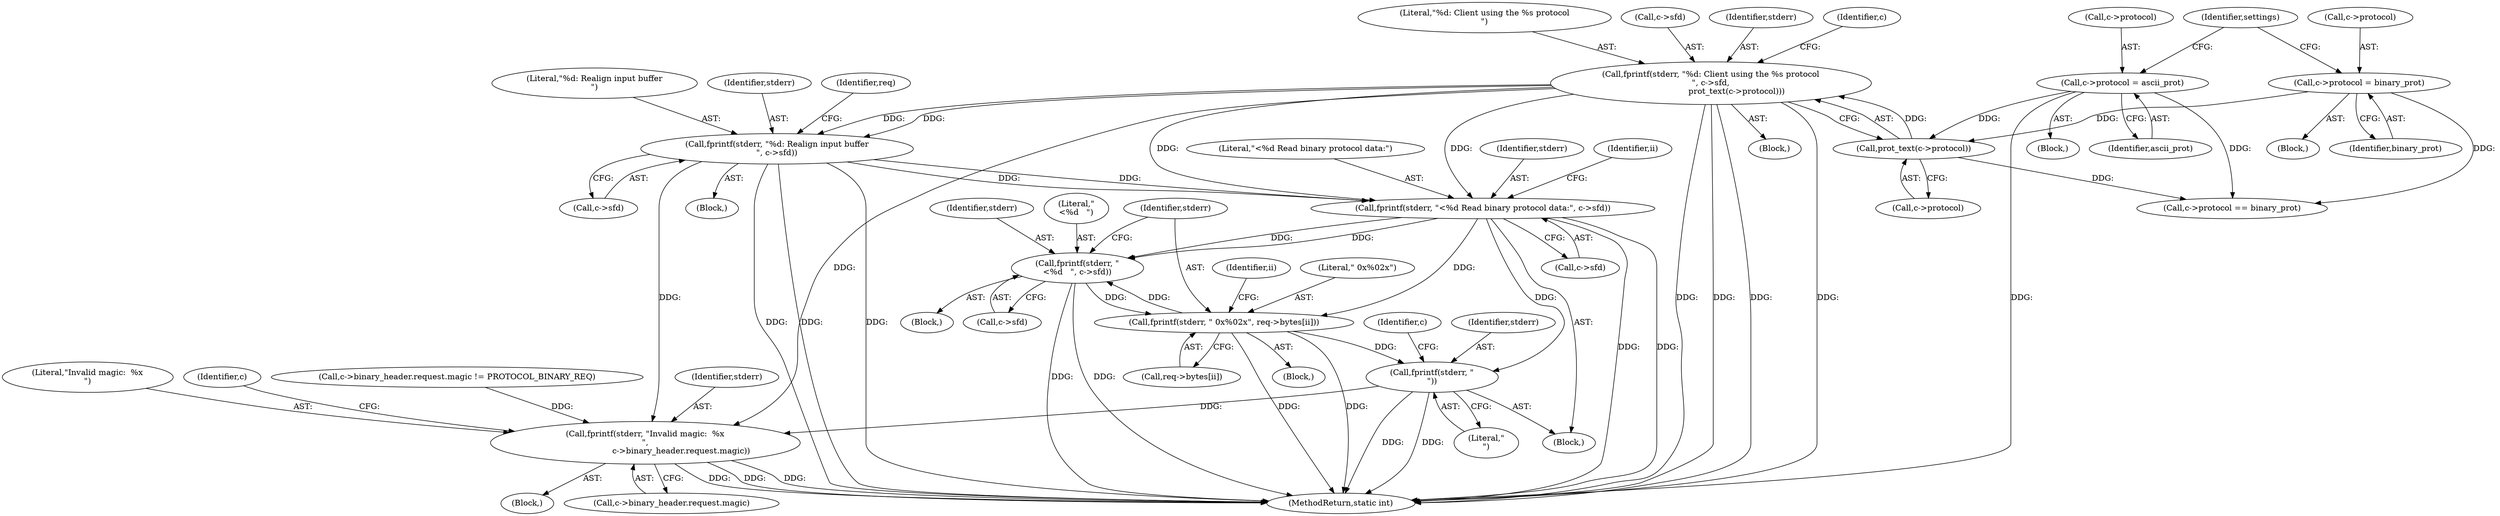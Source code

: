 digraph "0_memcached_d9cd01ede97f4145af9781d448c62a3318952719@API" {
"1000243" [label="(Call,fprintf(stderr, \"%d: Realign input buffer\n\", c->sfd))"];
"1000177" [label="(Call,fprintf(stderr, \"%d: Client using the %s protocol\n\", c->sfd,\n                    prot_text(c->protocol)))"];
"1000183" [label="(Call,prot_text(c->protocol))"];
"1000158" [label="(Call,c->protocol = binary_prot)"];
"1000165" [label="(Call,c->protocol = ascii_prot)"];
"1000265" [label="(Call,fprintf(stderr, \"<%d Read binary protocol data:\", c->sfd))"];
"1000291" [label="(Call,fprintf(stderr, \"\n<%d   \", c->sfd))"];
"1000297" [label="(Call,fprintf(stderr, \" 0x%02x\", req->bytes[ii]))"];
"1000305" [label="(Call,fprintf(stderr, \"\n\"))"];
"1000372" [label="(Call,fprintf(stderr, \"Invalid magic:  %x\n\",\n                            c->binary_header.request.magic))"];
"1000268" [label="(Call,c->sfd)"];
"1000307" [label="(Literal,\"\n\")"];
"1000265" [label="(Call,fprintf(stderr, \"<%d Read binary protocol data:\", c->sfd))"];
"1000184" [label="(Call,c->protocol)"];
"1000283" [label="(Block,)"];
"1000244" [label="(Identifier,stderr)"];
"1000267" [label="(Literal,\"<%d Read binary protocol data:\")"];
"1000179" [label="(Literal,\"%d: Client using the %s protocol\n\")"];
"1000243" [label="(Call,fprintf(stderr, \"%d: Realign input buffer\n\", c->sfd))"];
"1000291" [label="(Call,fprintf(stderr, \"\n<%d   \", c->sfd))"];
"1000299" [label="(Literal,\" 0x%02x\")"];
"1000157" [label="(Block,)"];
"1000242" [label="(Block,)"];
"1000251" [label="(Identifier,req)"];
"1000298" [label="(Identifier,stderr)"];
"1000297" [label="(Call,fprintf(stderr, \" 0x%02x\", req->bytes[ii]))"];
"1000371" [label="(Block,)"];
"1000180" [label="(Call,c->sfd)"];
"1000266" [label="(Identifier,stderr)"];
"1000166" [label="(Call,c->protocol)"];
"1000375" [label="(Call,c->binary_header.request.magic)"];
"1000293" [label="(Literal,\"\n<%d   \")"];
"1000603" [label="(MethodReturn,static int)"];
"1000178" [label="(Identifier,stderr)"];
"1000300" [label="(Call,req->bytes[ii])"];
"1000173" [label="(Identifier,settings)"];
"1000190" [label="(Identifier,c)"];
"1000176" [label="(Block,)"];
"1000263" [label="(Block,)"];
"1000306" [label="(Identifier,stderr)"];
"1000383" [label="(Identifier,c)"];
"1000159" [label="(Call,c->protocol)"];
"1000282" [label="(Identifier,ii)"];
"1000246" [label="(Call,c->sfd)"];
"1000165" [label="(Call,c->protocol = ascii_prot)"];
"1000294" [label="(Call,c->sfd)"];
"1000183" [label="(Call,prot_text(c->protocol))"];
"1000158" [label="(Call,c->protocol = binary_prot)"];
"1000310" [label="(Identifier,c)"];
"1000273" [label="(Identifier,ii)"];
"1000372" [label="(Call,fprintf(stderr, \"Invalid magic:  %x\n\",\n                            c->binary_header.request.magic))"];
"1000245" [label="(Literal,\"%d: Realign input buffer\n\")"];
"1000177" [label="(Call,fprintf(stderr, \"%d: Client using the %s protocol\n\", c->sfd,\n                    prot_text(c->protocol)))"];
"1000357" [label="(Call,c->binary_header.request.magic != PROTOCOL_BINARY_REQ)"];
"1000169" [label="(Identifier,ascii_prot)"];
"1000164" [label="(Block,)"];
"1000162" [label="(Identifier,binary_prot)"];
"1000292" [label="(Identifier,stderr)"];
"1000373" [label="(Identifier,stderr)"];
"1000374" [label="(Literal,\"Invalid magic:  %x\n\")"];
"1000305" [label="(Call,fprintf(stderr, \"\n\"))"];
"1000188" [label="(Call,c->protocol == binary_prot)"];
"1000290" [label="(Block,)"];
"1000243" -> "1000242"  [label="AST: "];
"1000243" -> "1000246"  [label="CFG: "];
"1000244" -> "1000243"  [label="AST: "];
"1000245" -> "1000243"  [label="AST: "];
"1000246" -> "1000243"  [label="AST: "];
"1000251" -> "1000243"  [label="CFG: "];
"1000243" -> "1000603"  [label="DDG: "];
"1000243" -> "1000603"  [label="DDG: "];
"1000243" -> "1000603"  [label="DDG: "];
"1000177" -> "1000243"  [label="DDG: "];
"1000177" -> "1000243"  [label="DDG: "];
"1000243" -> "1000265"  [label="DDG: "];
"1000243" -> "1000265"  [label="DDG: "];
"1000243" -> "1000372"  [label="DDG: "];
"1000177" -> "1000176"  [label="AST: "];
"1000177" -> "1000183"  [label="CFG: "];
"1000178" -> "1000177"  [label="AST: "];
"1000179" -> "1000177"  [label="AST: "];
"1000180" -> "1000177"  [label="AST: "];
"1000183" -> "1000177"  [label="AST: "];
"1000190" -> "1000177"  [label="CFG: "];
"1000177" -> "1000603"  [label="DDG: "];
"1000177" -> "1000603"  [label="DDG: "];
"1000177" -> "1000603"  [label="DDG: "];
"1000177" -> "1000603"  [label="DDG: "];
"1000183" -> "1000177"  [label="DDG: "];
"1000177" -> "1000265"  [label="DDG: "];
"1000177" -> "1000265"  [label="DDG: "];
"1000177" -> "1000372"  [label="DDG: "];
"1000183" -> "1000184"  [label="CFG: "];
"1000184" -> "1000183"  [label="AST: "];
"1000158" -> "1000183"  [label="DDG: "];
"1000165" -> "1000183"  [label="DDG: "];
"1000183" -> "1000188"  [label="DDG: "];
"1000158" -> "1000157"  [label="AST: "];
"1000158" -> "1000162"  [label="CFG: "];
"1000159" -> "1000158"  [label="AST: "];
"1000162" -> "1000158"  [label="AST: "];
"1000173" -> "1000158"  [label="CFG: "];
"1000158" -> "1000188"  [label="DDG: "];
"1000165" -> "1000164"  [label="AST: "];
"1000165" -> "1000169"  [label="CFG: "];
"1000166" -> "1000165"  [label="AST: "];
"1000169" -> "1000165"  [label="AST: "];
"1000173" -> "1000165"  [label="CFG: "];
"1000165" -> "1000603"  [label="DDG: "];
"1000165" -> "1000188"  [label="DDG: "];
"1000265" -> "1000263"  [label="AST: "];
"1000265" -> "1000268"  [label="CFG: "];
"1000266" -> "1000265"  [label="AST: "];
"1000267" -> "1000265"  [label="AST: "];
"1000268" -> "1000265"  [label="AST: "];
"1000273" -> "1000265"  [label="CFG: "];
"1000265" -> "1000603"  [label="DDG: "];
"1000265" -> "1000603"  [label="DDG: "];
"1000265" -> "1000291"  [label="DDG: "];
"1000265" -> "1000291"  [label="DDG: "];
"1000265" -> "1000297"  [label="DDG: "];
"1000265" -> "1000305"  [label="DDG: "];
"1000291" -> "1000290"  [label="AST: "];
"1000291" -> "1000294"  [label="CFG: "];
"1000292" -> "1000291"  [label="AST: "];
"1000293" -> "1000291"  [label="AST: "];
"1000294" -> "1000291"  [label="AST: "];
"1000298" -> "1000291"  [label="CFG: "];
"1000291" -> "1000603"  [label="DDG: "];
"1000291" -> "1000603"  [label="DDG: "];
"1000297" -> "1000291"  [label="DDG: "];
"1000291" -> "1000297"  [label="DDG: "];
"1000297" -> "1000283"  [label="AST: "];
"1000297" -> "1000300"  [label="CFG: "];
"1000298" -> "1000297"  [label="AST: "];
"1000299" -> "1000297"  [label="AST: "];
"1000300" -> "1000297"  [label="AST: "];
"1000282" -> "1000297"  [label="CFG: "];
"1000297" -> "1000603"  [label="DDG: "];
"1000297" -> "1000603"  [label="DDG: "];
"1000297" -> "1000305"  [label="DDG: "];
"1000305" -> "1000263"  [label="AST: "];
"1000305" -> "1000307"  [label="CFG: "];
"1000306" -> "1000305"  [label="AST: "];
"1000307" -> "1000305"  [label="AST: "];
"1000310" -> "1000305"  [label="CFG: "];
"1000305" -> "1000603"  [label="DDG: "];
"1000305" -> "1000603"  [label="DDG: "];
"1000305" -> "1000372"  [label="DDG: "];
"1000372" -> "1000371"  [label="AST: "];
"1000372" -> "1000375"  [label="CFG: "];
"1000373" -> "1000372"  [label="AST: "];
"1000374" -> "1000372"  [label="AST: "];
"1000375" -> "1000372"  [label="AST: "];
"1000383" -> "1000372"  [label="CFG: "];
"1000372" -> "1000603"  [label="DDG: "];
"1000372" -> "1000603"  [label="DDG: "];
"1000372" -> "1000603"  [label="DDG: "];
"1000357" -> "1000372"  [label="DDG: "];
}
